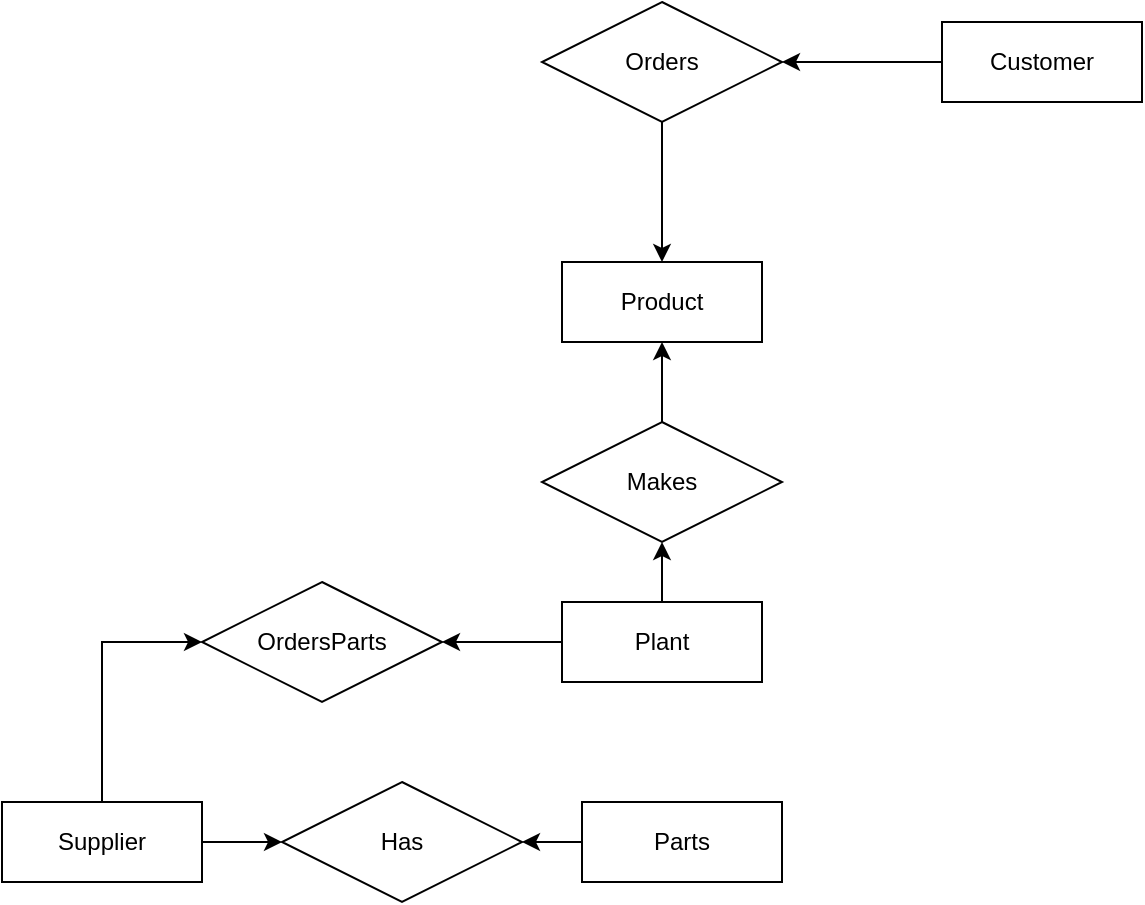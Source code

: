 <mxfile version="13.10.0" type="device"><diagram id="R2lEEEUBdFMjLlhIrx00" name="Page-1"><mxGraphModel dx="1422" dy="768" grid="1" gridSize="10" guides="1" tooltips="1" connect="1" arrows="1" fold="1" page="1" pageScale="1" pageWidth="850" pageHeight="1100" math="0" shadow="0" extFonts="Permanent Marker^https://fonts.googleapis.com/css?family=Permanent+Marker"><root><mxCell id="0"/><mxCell id="1" parent="0"/><mxCell id="AWz7PaGuHlhDlmZaWjnV-24" style="edgeStyle=orthogonalEdgeStyle;rounded=0;orthogonalLoop=1;jettySize=auto;html=1;entryX=1;entryY=0.5;entryDx=0;entryDy=0;" edge="1" parent="1" source="AWz7PaGuHlhDlmZaWjnV-1" target="AWz7PaGuHlhDlmZaWjnV-23"><mxGeometry relative="1" as="geometry"/></mxCell><mxCell id="AWz7PaGuHlhDlmZaWjnV-1" value="Customer" style="whiteSpace=wrap;html=1;align=center;" vertex="1" parent="1"><mxGeometry x="580" y="110" width="100" height="40" as="geometry"/></mxCell><mxCell id="AWz7PaGuHlhDlmZaWjnV-2" value="Product" style="whiteSpace=wrap;html=1;align=center;" vertex="1" parent="1"><mxGeometry x="390" y="230" width="100" height="40" as="geometry"/></mxCell><mxCell id="AWz7PaGuHlhDlmZaWjnV-12" style="edgeStyle=orthogonalEdgeStyle;rounded=0;orthogonalLoop=1;jettySize=auto;html=1;" edge="1" parent="1" source="AWz7PaGuHlhDlmZaWjnV-3" target="AWz7PaGuHlhDlmZaWjnV-6"><mxGeometry relative="1" as="geometry"/></mxCell><mxCell id="AWz7PaGuHlhDlmZaWjnV-14" style="edgeStyle=orthogonalEdgeStyle;rounded=0;orthogonalLoop=1;jettySize=auto;html=1;" edge="1" parent="1" source="AWz7PaGuHlhDlmZaWjnV-3" target="AWz7PaGuHlhDlmZaWjnV-13"><mxGeometry relative="1" as="geometry"/></mxCell><mxCell id="AWz7PaGuHlhDlmZaWjnV-3" value="Plant" style="whiteSpace=wrap;html=1;align=center;" vertex="1" parent="1"><mxGeometry x="390" y="400" width="100" height="40" as="geometry"/></mxCell><mxCell id="AWz7PaGuHlhDlmZaWjnV-9" style="edgeStyle=orthogonalEdgeStyle;rounded=0;orthogonalLoop=1;jettySize=auto;html=1;entryX=0;entryY=0.5;entryDx=0;entryDy=0;" edge="1" parent="1" source="AWz7PaGuHlhDlmZaWjnV-4" target="AWz7PaGuHlhDlmZaWjnV-7"><mxGeometry relative="1" as="geometry"/></mxCell><mxCell id="AWz7PaGuHlhDlmZaWjnV-26" style="edgeStyle=orthogonalEdgeStyle;rounded=0;orthogonalLoop=1;jettySize=auto;html=1;entryX=0;entryY=0.5;entryDx=0;entryDy=0;" edge="1" parent="1" source="AWz7PaGuHlhDlmZaWjnV-4" target="AWz7PaGuHlhDlmZaWjnV-6"><mxGeometry relative="1" as="geometry"/></mxCell><mxCell id="AWz7PaGuHlhDlmZaWjnV-4" value="Supplier&lt;br&gt;" style="whiteSpace=wrap;html=1;align=center;" vertex="1" parent="1"><mxGeometry x="110" y="500" width="100" height="40" as="geometry"/></mxCell><mxCell id="AWz7PaGuHlhDlmZaWjnV-10" style="edgeStyle=orthogonalEdgeStyle;rounded=0;orthogonalLoop=1;jettySize=auto;html=1;entryX=1;entryY=0.5;entryDx=0;entryDy=0;" edge="1" parent="1" source="AWz7PaGuHlhDlmZaWjnV-5" target="AWz7PaGuHlhDlmZaWjnV-7"><mxGeometry relative="1" as="geometry"/></mxCell><mxCell id="AWz7PaGuHlhDlmZaWjnV-5" value="Parts" style="whiteSpace=wrap;html=1;align=center;" vertex="1" parent="1"><mxGeometry x="400" y="500" width="100" height="40" as="geometry"/></mxCell><mxCell id="AWz7PaGuHlhDlmZaWjnV-6" value="OrdersParts" style="shape=rhombus;perimeter=rhombusPerimeter;whiteSpace=wrap;html=1;align=center;" vertex="1" parent="1"><mxGeometry x="210" y="390" width="120" height="60" as="geometry"/></mxCell><mxCell id="AWz7PaGuHlhDlmZaWjnV-7" value="Has" style="shape=rhombus;perimeter=rhombusPerimeter;whiteSpace=wrap;html=1;align=center;" vertex="1" parent="1"><mxGeometry x="250" y="490" width="120" height="60" as="geometry"/></mxCell><mxCell id="AWz7PaGuHlhDlmZaWjnV-19" style="edgeStyle=orthogonalEdgeStyle;rounded=0;orthogonalLoop=1;jettySize=auto;html=1;" edge="1" parent="1" source="AWz7PaGuHlhDlmZaWjnV-13" target="AWz7PaGuHlhDlmZaWjnV-2"><mxGeometry relative="1" as="geometry"/></mxCell><mxCell id="AWz7PaGuHlhDlmZaWjnV-13" value="Makes" style="shape=rhombus;perimeter=rhombusPerimeter;whiteSpace=wrap;html=1;align=center;" vertex="1" parent="1"><mxGeometry x="380" y="310" width="120" height="60" as="geometry"/></mxCell><mxCell id="AWz7PaGuHlhDlmZaWjnV-25" style="edgeStyle=orthogonalEdgeStyle;rounded=0;orthogonalLoop=1;jettySize=auto;html=1;entryX=0.5;entryY=0;entryDx=0;entryDy=0;" edge="1" parent="1" source="AWz7PaGuHlhDlmZaWjnV-23" target="AWz7PaGuHlhDlmZaWjnV-2"><mxGeometry relative="1" as="geometry"/></mxCell><mxCell id="AWz7PaGuHlhDlmZaWjnV-23" value="Orders" style="shape=rhombus;perimeter=rhombusPerimeter;whiteSpace=wrap;html=1;align=center;" vertex="1" parent="1"><mxGeometry x="380" y="100" width="120" height="60" as="geometry"/></mxCell></root></mxGraphModel></diagram></mxfile>